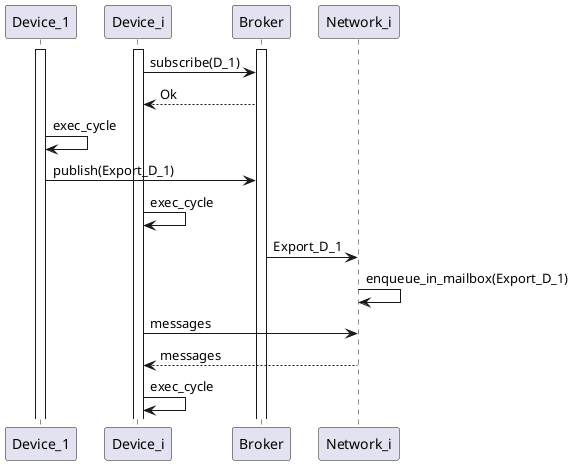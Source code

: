 @startuml
participant Device_1 as D1
participant Device_i as Di
participant Broker as B
participant Network_i as Ni
activate D1
activate Di
activate B

Di -> B : subscribe(D_1)
B --> Di : Ok
D1 -> D1 : exec_cycle
D1 -> B : publish(Export_D_1)
Di -> Di : exec_cycle
B -> Ni : Export_D_1
Ni -> Ni : enqueue_in_mailbox(Export_D_1)
Di -> Ni : messages
Ni --> Di : messages
Di -> Di : exec_cycle
@enduml